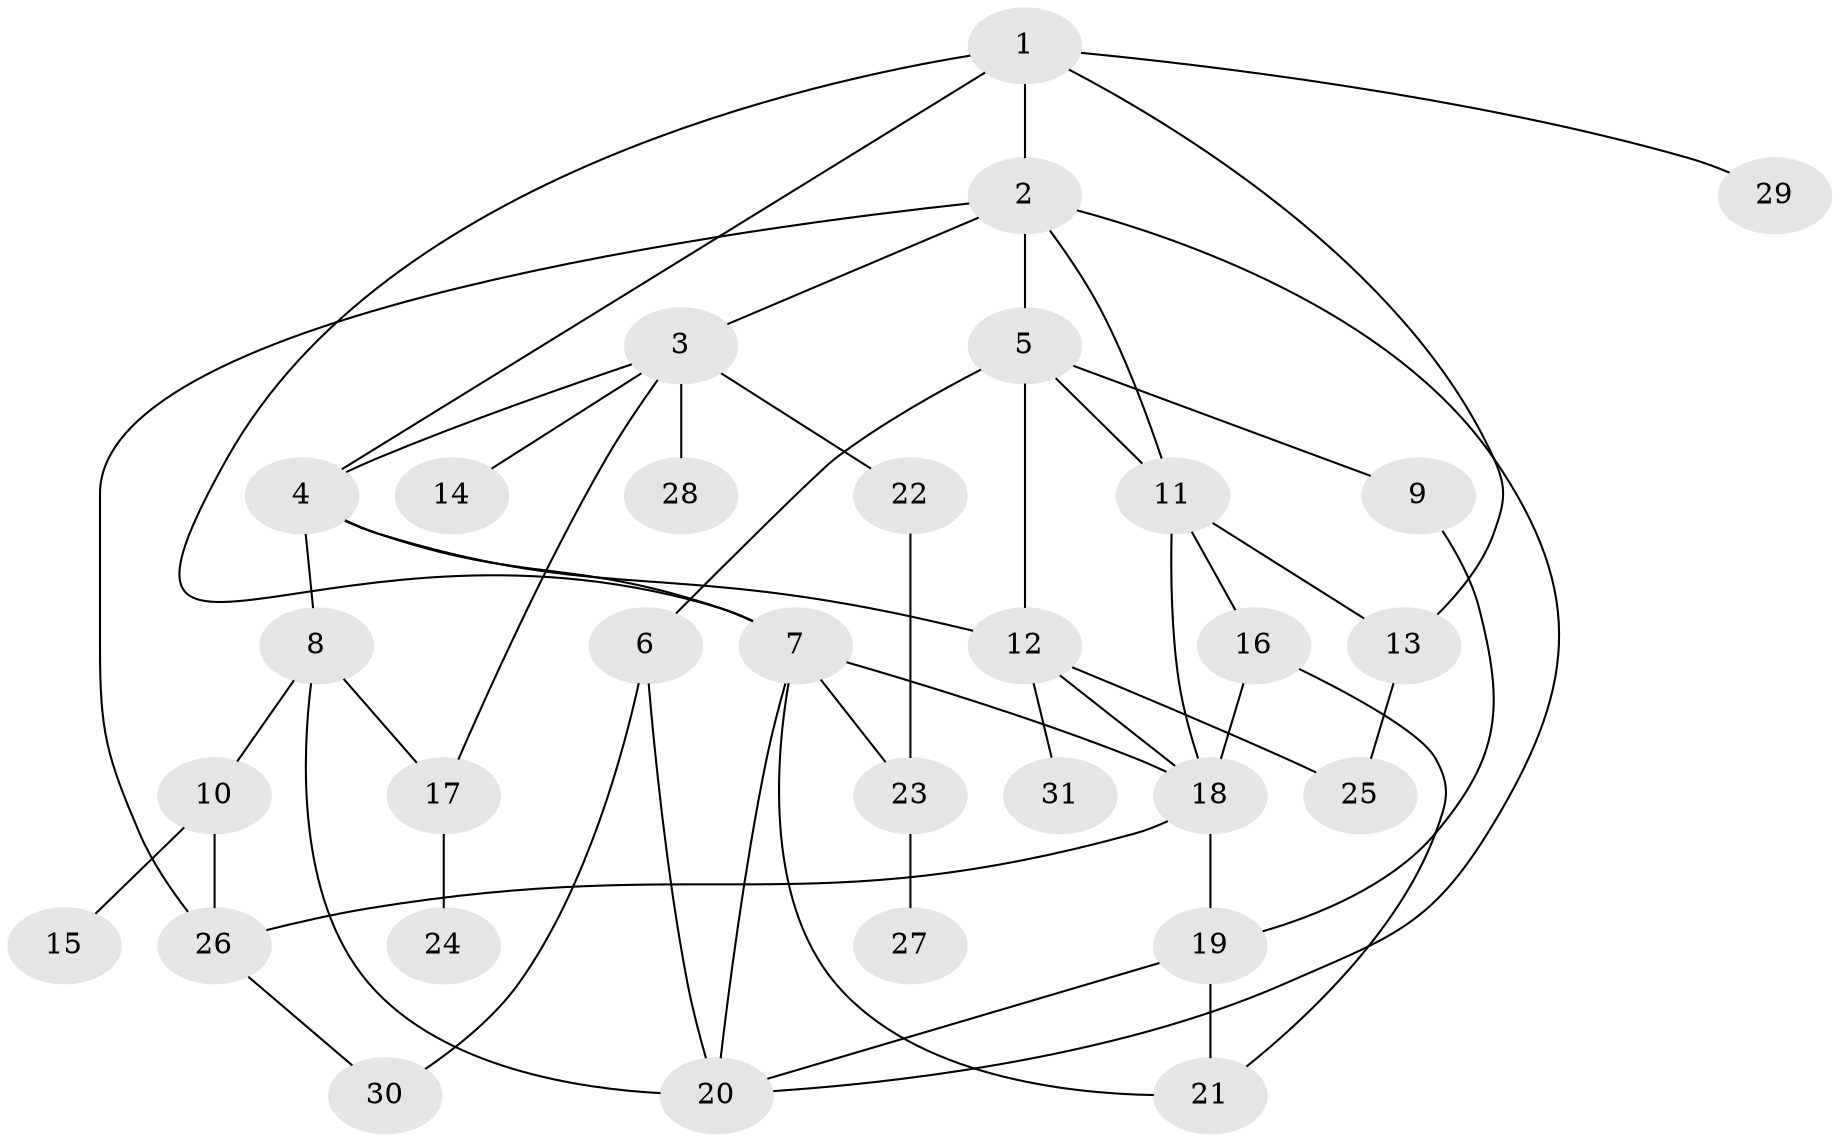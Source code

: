 // original degree distribution, {4: 0.13114754098360656, 7: 0.03278688524590164, 6: 0.06557377049180328, 3: 0.2786885245901639, 2: 0.3114754098360656, 5: 0.03278688524590164, 1: 0.14754098360655737}
// Generated by graph-tools (version 1.1) at 2025/34/03/09/25 02:34:30]
// undirected, 31 vertices, 51 edges
graph export_dot {
graph [start="1"]
  node [color=gray90,style=filled];
  1;
  2;
  3;
  4;
  5;
  6;
  7;
  8;
  9;
  10;
  11;
  12;
  13;
  14;
  15;
  16;
  17;
  18;
  19;
  20;
  21;
  22;
  23;
  24;
  25;
  26;
  27;
  28;
  29;
  30;
  31;
  1 -- 2 [weight=2.0];
  1 -- 4 [weight=1.0];
  1 -- 7 [weight=1.0];
  1 -- 13 [weight=1.0];
  1 -- 29 [weight=1.0];
  2 -- 3 [weight=1.0];
  2 -- 5 [weight=1.0];
  2 -- 11 [weight=1.0];
  2 -- 20 [weight=1.0];
  2 -- 26 [weight=1.0];
  3 -- 4 [weight=1.0];
  3 -- 14 [weight=1.0];
  3 -- 17 [weight=1.0];
  3 -- 22 [weight=2.0];
  3 -- 28 [weight=1.0];
  4 -- 7 [weight=1.0];
  4 -- 8 [weight=1.0];
  4 -- 12 [weight=1.0];
  5 -- 6 [weight=2.0];
  5 -- 9 [weight=1.0];
  5 -- 11 [weight=1.0];
  5 -- 12 [weight=2.0];
  6 -- 20 [weight=1.0];
  6 -- 30 [weight=1.0];
  7 -- 18 [weight=1.0];
  7 -- 20 [weight=1.0];
  7 -- 21 [weight=1.0];
  7 -- 23 [weight=2.0];
  8 -- 10 [weight=1.0];
  8 -- 17 [weight=1.0];
  8 -- 20 [weight=1.0];
  9 -- 19 [weight=1.0];
  10 -- 15 [weight=1.0];
  10 -- 26 [weight=1.0];
  11 -- 13 [weight=1.0];
  11 -- 16 [weight=2.0];
  11 -- 18 [weight=1.0];
  12 -- 18 [weight=1.0];
  12 -- 25 [weight=1.0];
  12 -- 31 [weight=1.0];
  13 -- 25 [weight=1.0];
  16 -- 18 [weight=1.0];
  16 -- 21 [weight=1.0];
  17 -- 24 [weight=1.0];
  18 -- 19 [weight=1.0];
  18 -- 26 [weight=1.0];
  19 -- 20 [weight=1.0];
  19 -- 21 [weight=1.0];
  22 -- 23 [weight=1.0];
  23 -- 27 [weight=1.0];
  26 -- 30 [weight=1.0];
}
